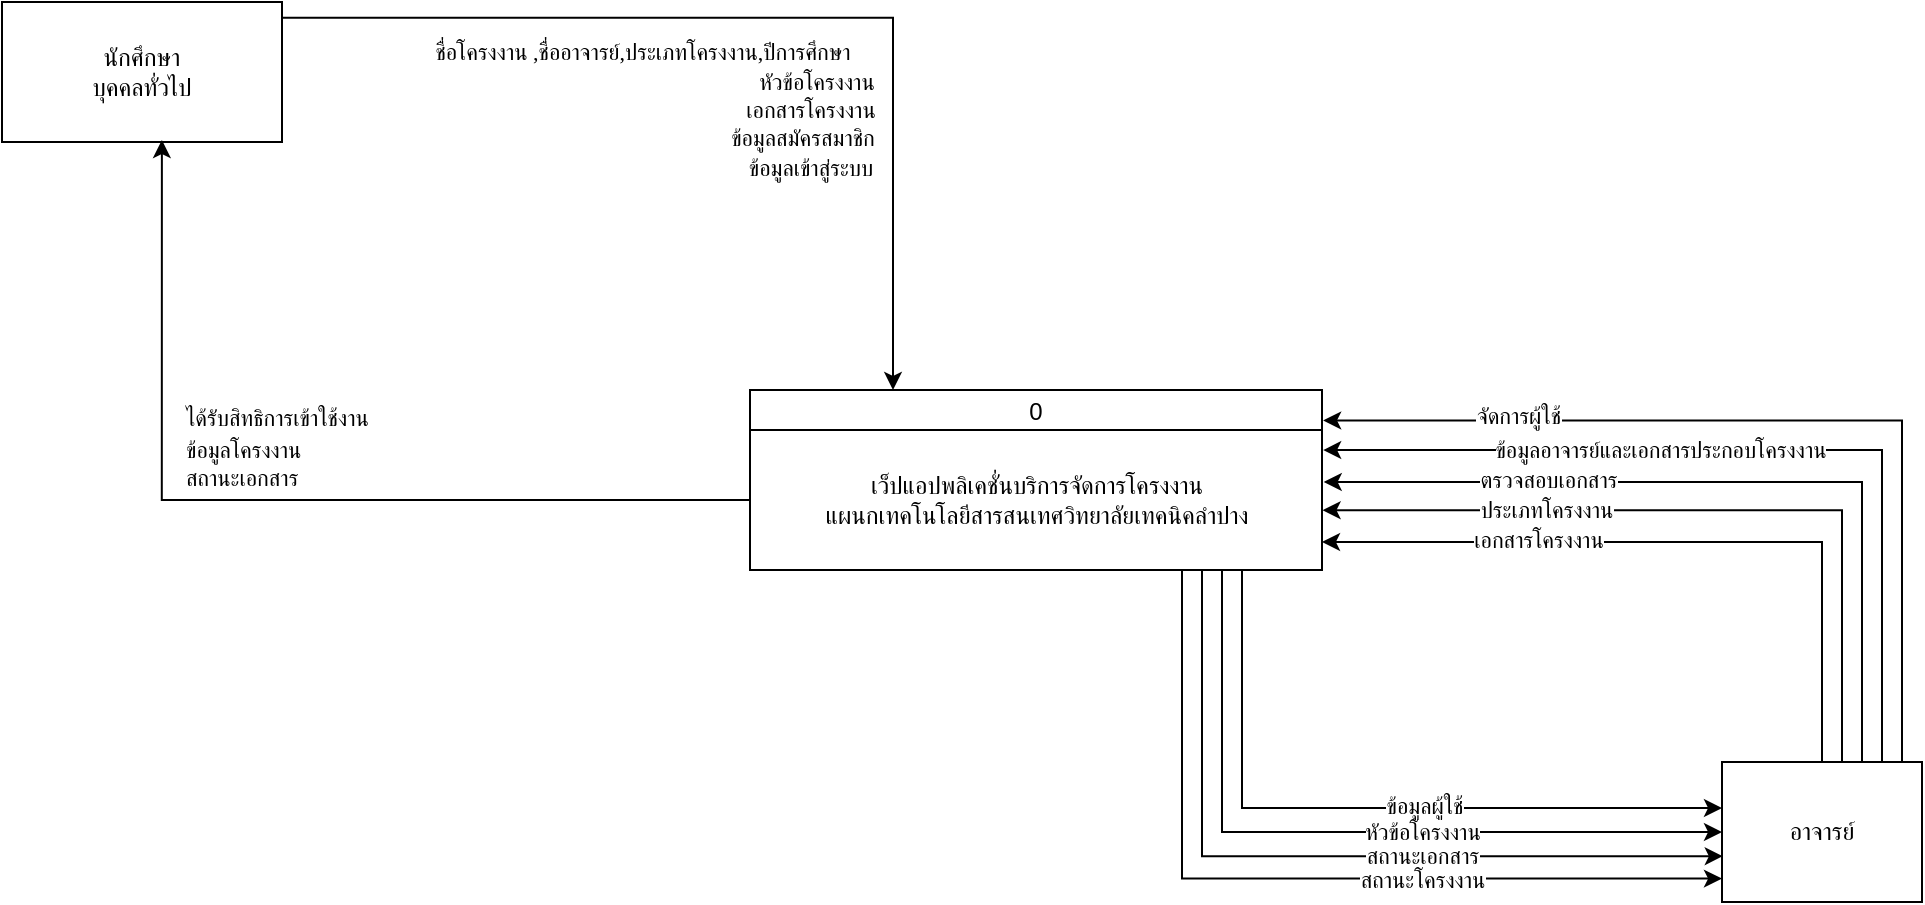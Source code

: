 <mxfile version="26.0.8">
  <diagram name="Page-1" id="K2VT27F-Wa-ruknQgQfh">
    <mxGraphModel dx="1603" dy="1048" grid="1" gridSize="10" guides="1" tooltips="1" connect="1" arrows="1" fold="1" page="1" pageScale="1" pageWidth="1169" pageHeight="827" math="0" shadow="0">
      <root>
        <mxCell id="0" />
        <mxCell id="1" parent="0" />
        <mxCell id="MPk23g6IukzTg3if5sga-1" value="0" style="swimlane;fontStyle=0;childLayout=stackLayout;horizontal=1;startSize=20;fillColor=#ffffff;horizontalStack=0;resizeParent=1;resizeParentMax=0;resizeLast=0;collapsible=0;marginBottom=0;swimlaneFillColor=#ffffff;container=0;" vertex="1" parent="1">
          <mxGeometry x="-606" y="144" width="286" height="90" as="geometry" />
        </mxCell>
        <mxCell id="MPk23g6IukzTg3if5sga-6" style="edgeStyle=orthogonalEdgeStyle;rounded=0;orthogonalLoop=1;jettySize=auto;html=1;entryX=0.25;entryY=0;entryDx=0;entryDy=0;exitX=0.993;exitY=0.113;exitDx=0;exitDy=0;exitPerimeter=0;" edge="1" parent="1" source="MPk23g6IukzTg3if5sga-3" target="MPk23g6IukzTg3if5sga-1">
          <mxGeometry relative="1" as="geometry" />
        </mxCell>
        <mxCell id="MPk23g6IukzTg3if5sga-3" value="นักศึกษา&lt;div&gt;บุคคลทั่วไป&lt;/div&gt;" style="html=1;dashed=0;whiteSpace=wrap;container=0;" vertex="1" parent="1">
          <mxGeometry x="-980" y="-50" width="140" height="70" as="geometry" />
        </mxCell>
        <mxCell id="MPk23g6IukzTg3if5sga-19" style="edgeStyle=orthogonalEdgeStyle;rounded=0;orthogonalLoop=1;jettySize=auto;html=1;entryX=1.002;entryY=0.169;entryDx=0;entryDy=0;entryPerimeter=0;" edge="1" parent="1" source="MPk23g6IukzTg3if5sga-4" target="MPk23g6IukzTg3if5sga-1">
          <mxGeometry relative="1" as="geometry">
            <mxPoint x="-300" y="170" as="targetPoint" />
            <Array as="points">
              <mxPoint x="-30" y="159" />
            </Array>
          </mxGeometry>
        </mxCell>
        <mxCell id="MPk23g6IukzTg3if5sga-21" value="จัดการผู้ใช้" style="edgeLabel;html=1;align=center;verticalAlign=middle;resizable=0;points=[];container=0;" vertex="1" connectable="0" parent="MPk23g6IukzTg3if5sga-19">
          <mxGeometry x="0.418" y="-2" relative="1" as="geometry">
            <mxPoint x="-37" as="offset" />
          </mxGeometry>
        </mxCell>
        <mxCell id="MPk23g6IukzTg3if5sga-4" value="อาจารย์" style="html=1;dashed=0;whiteSpace=wrap;container=0;" vertex="1" parent="1">
          <mxGeometry x="-120" y="330" width="100" height="70" as="geometry" />
        </mxCell>
        <mxCell id="MPk23g6IukzTg3if5sga-23" style="edgeStyle=orthogonalEdgeStyle;rounded=0;orthogonalLoop=1;jettySize=auto;html=1;entryX=1.003;entryY=0.371;entryDx=0;entryDy=0;entryPerimeter=0;" edge="1" parent="1" source="MPk23g6IukzTg3if5sga-4" target="MPk23g6IukzTg3if5sga-2">
          <mxGeometry relative="1" as="geometry">
            <mxPoint x="-310" y="182" as="targetPoint" />
            <Array as="points">
              <mxPoint x="-50" y="190" />
            </Array>
          </mxGeometry>
        </mxCell>
        <mxCell id="MPk23g6IukzTg3if5sga-24" value="ตรวจสอบเอกสาร" style="edgeLabel;html=1;align=center;verticalAlign=middle;resizable=0;points=[];container=0;" vertex="1" connectable="0" parent="MPk23g6IukzTg3if5sga-23">
          <mxGeometry x="0.455" y="1" relative="1" as="geometry">
            <mxPoint y="-2" as="offset" />
          </mxGeometry>
        </mxCell>
        <mxCell id="MPk23g6IukzTg3if5sga-26" style="edgeStyle=orthogonalEdgeStyle;rounded=0;orthogonalLoop=1;jettySize=auto;html=1;entryX=1.001;entryY=0.573;entryDx=0;entryDy=0;entryPerimeter=0;" edge="1" parent="1" source="MPk23g6IukzTg3if5sga-4" target="MPk23g6IukzTg3if5sga-2">
          <mxGeometry relative="1" as="geometry">
            <Array as="points">
              <mxPoint x="-60" y="204" />
            </Array>
          </mxGeometry>
        </mxCell>
        <mxCell id="MPk23g6IukzTg3if5sga-27" value="ประเภทโครงงาน" style="edgeLabel;html=1;align=center;verticalAlign=middle;resizable=0;points=[];container=0;" vertex="1" connectable="0" parent="MPk23g6IukzTg3if5sga-26">
          <mxGeometry x="0.585" relative="1" as="geometry">
            <mxPoint x="31" as="offset" />
          </mxGeometry>
        </mxCell>
        <mxCell id="MPk23g6IukzTg3if5sga-28" style="edgeStyle=orthogonalEdgeStyle;rounded=0;orthogonalLoop=1;jettySize=auto;html=1;entryX=1;entryY=0.8;entryDx=0;entryDy=0;entryPerimeter=0;" edge="1" parent="1" source="MPk23g6IukzTg3if5sga-4" target="MPk23g6IukzTg3if5sga-2">
          <mxGeometry relative="1" as="geometry">
            <Array as="points">
              <mxPoint x="-70" y="220" />
            </Array>
          </mxGeometry>
        </mxCell>
        <mxCell id="MPk23g6IukzTg3if5sga-29" value="เอกสารโครงงาน" style="edgeLabel;html=1;align=center;verticalAlign=middle;resizable=0;points=[];container=0;" vertex="1" connectable="0" parent="MPk23g6IukzTg3if5sga-28">
          <mxGeometry x="0.507" y="-1" relative="1" as="geometry">
            <mxPoint x="19" as="offset" />
          </mxGeometry>
        </mxCell>
        <mxCell id="MPk23g6IukzTg3if5sga-32" style="edgeStyle=orthogonalEdgeStyle;rounded=0;orthogonalLoop=1;jettySize=auto;html=1;entryX=1.002;entryY=0.143;entryDx=0;entryDy=0;entryPerimeter=0;" edge="1" parent="1" source="MPk23g6IukzTg3if5sga-4" target="MPk23g6IukzTg3if5sga-2">
          <mxGeometry relative="1" as="geometry">
            <Array as="points">
              <mxPoint x="-40" y="174" />
            </Array>
          </mxGeometry>
        </mxCell>
        <mxCell id="MPk23g6IukzTg3if5sga-33" value="ข้อมูลอาจารย์และเอกสารประกอบโครงงาน" style="edgeLabel;html=1;align=center;verticalAlign=middle;resizable=0;points=[];container=0;" vertex="1" connectable="0" parent="MPk23g6IukzTg3if5sga-32">
          <mxGeometry x="0.645" y="-1" relative="1" as="geometry">
            <mxPoint x="91" y="1" as="offset" />
          </mxGeometry>
        </mxCell>
        <mxCell id="MPk23g6IukzTg3if5sga-34" style="edgeStyle=orthogonalEdgeStyle;rounded=0;orthogonalLoop=1;jettySize=auto;html=1;" edge="1" parent="1" source="MPk23g6IukzTg3if5sga-2" target="MPk23g6IukzTg3if5sga-4">
          <mxGeometry relative="1" as="geometry">
            <mxPoint x="-170" y="350" as="targetPoint" />
            <Array as="points">
              <mxPoint x="-360" y="353" />
            </Array>
          </mxGeometry>
        </mxCell>
        <mxCell id="MPk23g6IukzTg3if5sga-35" value="ข้อมูลผู้ใช้" style="edgeLabel;html=1;align=center;verticalAlign=middle;resizable=0;points=[];container=0;" vertex="1" connectable="0" parent="MPk23g6IukzTg3if5sga-34">
          <mxGeometry x="0.211" y="1" relative="1" as="geometry">
            <mxPoint x="-8" as="offset" />
          </mxGeometry>
        </mxCell>
        <mxCell id="MPk23g6IukzTg3if5sga-36" style="edgeStyle=orthogonalEdgeStyle;rounded=0;orthogonalLoop=1;jettySize=auto;html=1;entryX=0;entryY=0.5;entryDx=0;entryDy=0;" edge="1" parent="1" source="MPk23g6IukzTg3if5sga-2" target="MPk23g6IukzTg3if5sga-4">
          <mxGeometry relative="1" as="geometry">
            <Array as="points">
              <mxPoint x="-370" y="365" />
            </Array>
          </mxGeometry>
        </mxCell>
        <mxCell id="MPk23g6IukzTg3if5sga-37" value="หัวข้อโครงงาน" style="edgeLabel;html=1;align=center;verticalAlign=middle;resizable=0;points=[];container=0;" vertex="1" connectable="0" parent="MPk23g6IukzTg3if5sga-36">
          <mxGeometry x="0.223" y="1" relative="1" as="geometry">
            <mxPoint x="-2" y="1" as="offset" />
          </mxGeometry>
        </mxCell>
        <mxCell id="MPk23g6IukzTg3if5sga-38" style="edgeStyle=orthogonalEdgeStyle;rounded=0;orthogonalLoop=1;jettySize=auto;html=1;entryX=0.004;entryY=0.673;entryDx=0;entryDy=0;entryPerimeter=0;" edge="1" parent="1" source="MPk23g6IukzTg3if5sga-2" target="MPk23g6IukzTg3if5sga-4">
          <mxGeometry relative="1" as="geometry">
            <Array as="points">
              <mxPoint x="-380" y="377" />
            </Array>
          </mxGeometry>
        </mxCell>
        <mxCell id="MPk23g6IukzTg3if5sga-39" value="สถานะเอกสาร" style="edgeLabel;html=1;align=center;verticalAlign=middle;resizable=0;points=[];container=0;" vertex="1" connectable="0" parent="MPk23g6IukzTg3if5sga-38">
          <mxGeometry x="0.145" relative="1" as="geometry">
            <mxPoint x="22" as="offset" />
          </mxGeometry>
        </mxCell>
        <mxCell id="MPk23g6IukzTg3if5sga-40" style="edgeStyle=orthogonalEdgeStyle;rounded=0;orthogonalLoop=1;jettySize=auto;html=1;entryX=0;entryY=0.833;entryDx=0;entryDy=0;entryPerimeter=0;" edge="1" parent="1" source="MPk23g6IukzTg3if5sga-2" target="MPk23g6IukzTg3if5sga-4">
          <mxGeometry relative="1" as="geometry">
            <Array as="points">
              <mxPoint x="-390" y="388" />
            </Array>
          </mxGeometry>
        </mxCell>
        <mxCell id="MPk23g6IukzTg3if5sga-41" value="สถานะโครงงาน" style="edgeLabel;html=1;align=center;verticalAlign=middle;resizable=0;points=[];container=0;" vertex="1" connectable="0" parent="MPk23g6IukzTg3if5sga-40">
          <mxGeometry x="0.167" relative="1" as="geometry">
            <mxPoint x="27" as="offset" />
          </mxGeometry>
        </mxCell>
        <mxCell id="MPk23g6IukzTg3if5sga-45" style="edgeStyle=orthogonalEdgeStyle;rounded=0;orthogonalLoop=1;jettySize=auto;html=1;entryX=0.571;entryY=0.986;entryDx=0;entryDy=0;entryPerimeter=0;" edge="1" parent="1" source="MPk23g6IukzTg3if5sga-2" target="MPk23g6IukzTg3if5sga-3">
          <mxGeometry relative="1" as="geometry" />
        </mxCell>
        <mxCell id="MPk23g6IukzTg3if5sga-49" value="หัวข้อโครงงาน" style="edgeLabel;html=1;align=center;verticalAlign=middle;resizable=0;points=[];container=0;fontStyle=0;fontFamily=Sarabun;fontSource=https%3A%2F%2Ffonts.googleapis.com%2Fcss%3Ffamily%3DSarabun;labelBackgroundColor=none;" vertex="1" connectable="0" parent="1">
          <mxGeometry x="-573.004" y="-10.0" as="geometry" />
        </mxCell>
        <mxCell id="MPk23g6IukzTg3if5sga-50" value="เอกสารโครงงาน" style="edgeLabel;html=1;align=center;verticalAlign=middle;resizable=0;points=[];container=0;fontStyle=0;fontFamily=Sarabun;fontSource=https%3A%2F%2Ffonts.googleapis.com%2Fcss%3Ffamily%3DSarabun;labelBackgroundColor=none;" vertex="1" connectable="0" parent="1">
          <mxGeometry x="-576.007" y="4.0" as="geometry" />
        </mxCell>
        <mxCell id="MPk23g6IukzTg3if5sga-51" value="ข้อมูลเข้าสู่ระบบ" style="edgeLabel;html=1;align=center;verticalAlign=middle;resizable=0;points=[];container=0;fontStyle=0;fontFamily=Sarabun;fontSource=https%3A%2F%2Ffonts.googleapis.com%2Fcss%3Ffamily%3DSarabun;labelBackgroundColor=none;" vertex="1" connectable="0" parent="1">
          <mxGeometry x="-576.009" y="33.0" as="geometry" />
        </mxCell>
        <mxCell id="MPk23g6IukzTg3if5sga-52" value="ข้อมูลสมัครสมาชิก" style="edgeLabel;html=1;align=center;verticalAlign=middle;resizable=0;points=[];container=0;fontStyle=0;fontFamily=Sarabun;fontSource=https%3A%2F%2Ffonts.googleapis.com%2Fcss%3Ffamily%3DSarabun;labelBackgroundColor=none;" vertex="1" connectable="0" parent="1">
          <mxGeometry x="-579.995" y="17.997" as="geometry" />
        </mxCell>
        <mxCell id="MPk23g6IukzTg3if5sga-2" value="&lt;div&gt;&lt;br&gt;&lt;/div&gt;เว็ปแอปพลิเคชั่นบริการจัดการโครงงาน&lt;div&gt;แผนกเทคโนโลยีสารสนเทศวิทยาลัยเทคนิคลำปาง&lt;/div&gt;&lt;div&gt;&lt;br&gt;&lt;/div&gt;" style="text;html=1;align=center;verticalAlign=middle;resizable=0;points=[];autosize=1;strokeColor=none;fillColor=none;container=0;" vertex="1" parent="1">
          <mxGeometry x="-606" y="164" width="286" height="70" as="geometry" />
        </mxCell>
        <mxCell id="MPk23g6IukzTg3if5sga-54" value="&lt;span style=&quot;font-size: 11px;&quot;&gt;ชื่อโครงงาน ,ชื่ออาจารย์,ประเภทโครงงาน,ปีการศึกษา&lt;/span&gt;" style="text;html=1;align=center;verticalAlign=middle;resizable=0;points=[];autosize=1;strokeColor=none;fillColor=none;fontStyle=0;fontFamily=Sarabun;fontSource=https%3A%2F%2Ffonts.googleapis.com%2Fcss%3Ffamily%3DSarabun;labelBackgroundColor=none;" vertex="1" parent="1">
          <mxGeometry x="-790" y="-40" width="260" height="30" as="geometry" />
        </mxCell>
        <mxCell id="MPk23g6IukzTg3if5sga-55" value="&lt;span style=&quot;color: rgb(0, 0, 0); font-family: Helvetica; font-size: 11px; font-style: normal; font-variant-ligatures: normal; font-variant-caps: normal; font-weight: 400; letter-spacing: normal; orphans: 2; text-align: center; text-indent: 0px; text-transform: none; widows: 2; word-spacing: 0px; -webkit-text-stroke-width: 0px; white-space: nowrap; background-color: rgb(255, 255, 255); text-decoration-thickness: initial; text-decoration-style: initial; text-decoration-color: initial; display: inline !important; float: none;&quot;&gt;ข้อมูลโครงงาน&lt;/span&gt;" style="text;whiteSpace=wrap;html=1;" vertex="1" parent="1">
          <mxGeometry x="-890" y="160" width="100" height="40" as="geometry" />
        </mxCell>
        <mxCell id="MPk23g6IukzTg3if5sga-56" value="&lt;span style=&quot;color: rgb(0, 0, 0); font-family: Helvetica; font-size: 11px; font-style: normal; font-variant-ligatures: normal; font-variant-caps: normal; font-weight: 400; letter-spacing: normal; orphans: 2; text-align: center; text-indent: 0px; text-transform: none; widows: 2; word-spacing: 0px; -webkit-text-stroke-width: 0px; white-space: nowrap; background-color: rgb(255, 255, 255); text-decoration-thickness: initial; text-decoration-style: initial; text-decoration-color: initial; display: inline !important; float: none;&quot;&gt;สถานะเอกสาร&lt;/span&gt;" style="text;whiteSpace=wrap;html=1;" vertex="1" parent="1">
          <mxGeometry x="-890" y="174" width="70" height="30" as="geometry" />
        </mxCell>
        <mxCell id="MPk23g6IukzTg3if5sga-57" value="&lt;span style=&quot;color: rgb(0, 0, 0); font-family: Helvetica; font-size: 11px; font-style: normal; font-variant-ligatures: normal; font-variant-caps: normal; font-weight: 400; letter-spacing: normal; orphans: 2; text-align: center; text-indent: 0px; text-transform: none; widows: 2; word-spacing: 0px; -webkit-text-stroke-width: 0px; white-space: nowrap; background-color: rgb(255, 255, 255); text-decoration-thickness: initial; text-decoration-style: initial; text-decoration-color: initial; display: inline !important; float: none;&quot;&gt;ได้รับสิทธิการเข้าใช้งาน&lt;/span&gt;" style="text;whiteSpace=wrap;html=1;" vertex="1" parent="1">
          <mxGeometry x="-890" y="144" width="140" height="40" as="geometry" />
        </mxCell>
      </root>
    </mxGraphModel>
  </diagram>
</mxfile>
